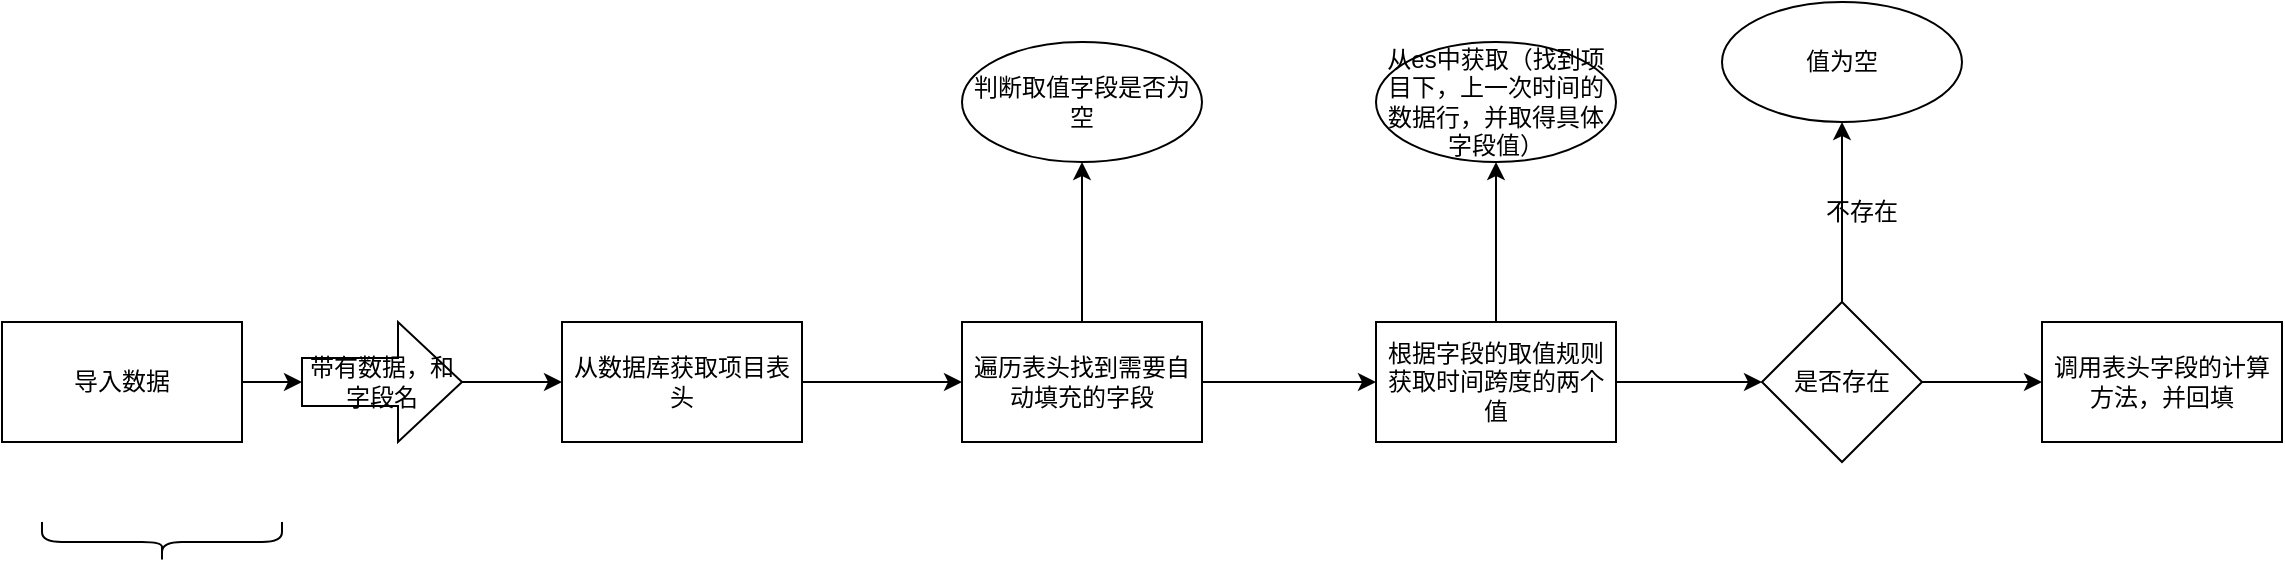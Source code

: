 <mxfile version="20.1.4" type="github">
  <diagram id="6dp3PqyZJJWyxQWhC43P" name="第 1 页">
    <mxGraphModel dx="1422" dy="786" grid="1" gridSize="10" guides="1" tooltips="1" connect="1" arrows="1" fold="1" page="1" pageScale="1" pageWidth="827" pageHeight="1169" math="0" shadow="0">
      <root>
        <mxCell id="0" />
        <mxCell id="1" parent="0" />
        <mxCell id="rUeERLIHMF86jaovQh1C-3" value="" style="edgeStyle=orthogonalEdgeStyle;rounded=0;orthogonalLoop=1;jettySize=auto;html=1;" edge="1" parent="1" source="rUeERLIHMF86jaovQh1C-1" target="rUeERLIHMF86jaovQh1C-2">
          <mxGeometry relative="1" as="geometry" />
        </mxCell>
        <mxCell id="rUeERLIHMF86jaovQh1C-1" value="导入数据" style="rounded=0;whiteSpace=wrap;html=1;" vertex="1" parent="1">
          <mxGeometry x="20" y="350" width="120" height="60" as="geometry" />
        </mxCell>
        <mxCell id="rUeERLIHMF86jaovQh1C-5" value="" style="edgeStyle=orthogonalEdgeStyle;rounded=0;orthogonalLoop=1;jettySize=auto;html=1;" edge="1" parent="1" source="rUeERLIHMF86jaovQh1C-2" target="rUeERLIHMF86jaovQh1C-4">
          <mxGeometry relative="1" as="geometry" />
        </mxCell>
        <mxCell id="rUeERLIHMF86jaovQh1C-2" value="带有数据，和字段名" style="shape=singleArrow;whiteSpace=wrap;html=1;arrowWidth=0.4;arrowSize=0.4;rounded=0;" vertex="1" parent="1">
          <mxGeometry x="170" y="350" width="80" height="60" as="geometry" />
        </mxCell>
        <mxCell id="rUeERLIHMF86jaovQh1C-8" value="" style="edgeStyle=orthogonalEdgeStyle;rounded=0;orthogonalLoop=1;jettySize=auto;html=1;" edge="1" parent="1" source="rUeERLIHMF86jaovQh1C-4" target="rUeERLIHMF86jaovQh1C-7">
          <mxGeometry relative="1" as="geometry" />
        </mxCell>
        <mxCell id="rUeERLIHMF86jaovQh1C-4" value="从数据库获取项目表头" style="whiteSpace=wrap;html=1;rounded=0;" vertex="1" parent="1">
          <mxGeometry x="300" y="350" width="120" height="60" as="geometry" />
        </mxCell>
        <mxCell id="rUeERLIHMF86jaovQh1C-10" value="" style="edgeStyle=orthogonalEdgeStyle;rounded=0;orthogonalLoop=1;jettySize=auto;html=1;" edge="1" parent="1" source="rUeERLIHMF86jaovQh1C-7" target="rUeERLIHMF86jaovQh1C-9">
          <mxGeometry relative="1" as="geometry" />
        </mxCell>
        <mxCell id="rUeERLIHMF86jaovQh1C-14" value="" style="edgeStyle=orthogonalEdgeStyle;rounded=0;orthogonalLoop=1;jettySize=auto;html=1;" edge="1" parent="1" source="rUeERLIHMF86jaovQh1C-7" target="rUeERLIHMF86jaovQh1C-13">
          <mxGeometry relative="1" as="geometry" />
        </mxCell>
        <mxCell id="rUeERLIHMF86jaovQh1C-7" value="遍历表头找到需要自动填充的字段" style="whiteSpace=wrap;html=1;rounded=0;" vertex="1" parent="1">
          <mxGeometry x="500" y="350" width="120" height="60" as="geometry" />
        </mxCell>
        <mxCell id="rUeERLIHMF86jaovQh1C-12" value="" style="edgeStyle=orthogonalEdgeStyle;rounded=0;orthogonalLoop=1;jettySize=auto;html=1;" edge="1" parent="1" source="rUeERLIHMF86jaovQh1C-9" target="rUeERLIHMF86jaovQh1C-11">
          <mxGeometry relative="1" as="geometry" />
        </mxCell>
        <mxCell id="rUeERLIHMF86jaovQh1C-21" style="edgeStyle=orthogonalEdgeStyle;rounded=0;orthogonalLoop=1;jettySize=auto;html=1;entryX=0;entryY=0.5;entryDx=0;entryDy=0;" edge="1" parent="1" source="rUeERLIHMF86jaovQh1C-9" target="rUeERLIHMF86jaovQh1C-15">
          <mxGeometry relative="1" as="geometry" />
        </mxCell>
        <mxCell id="rUeERLIHMF86jaovQh1C-9" value="根据字段的取值规则获取时间跨度的两个值" style="whiteSpace=wrap;html=1;rounded=0;" vertex="1" parent="1">
          <mxGeometry x="707" y="350" width="120" height="60" as="geometry" />
        </mxCell>
        <mxCell id="rUeERLIHMF86jaovQh1C-11" value="从es中获取（找到项目下，上一次时间的数据行，并取得具体字段值）" style="ellipse;whiteSpace=wrap;html=1;rounded=0;" vertex="1" parent="1">
          <mxGeometry x="707" y="210" width="120" height="60" as="geometry" />
        </mxCell>
        <mxCell id="rUeERLIHMF86jaovQh1C-13" value="判断取值字段是否为空" style="ellipse;whiteSpace=wrap;html=1;rounded=0;" vertex="1" parent="1">
          <mxGeometry x="500" y="210" width="120" height="60" as="geometry" />
        </mxCell>
        <mxCell id="rUeERLIHMF86jaovQh1C-23" value="" style="edgeStyle=orthogonalEdgeStyle;rounded=0;orthogonalLoop=1;jettySize=auto;html=1;" edge="1" parent="1" source="rUeERLIHMF86jaovQh1C-15" target="rUeERLIHMF86jaovQh1C-22">
          <mxGeometry relative="1" as="geometry">
            <Array as="points">
              <mxPoint x="940" y="300" />
              <mxPoint x="940" y="300" />
            </Array>
          </mxGeometry>
        </mxCell>
        <mxCell id="rUeERLIHMF86jaovQh1C-26" value="" style="edgeStyle=orthogonalEdgeStyle;rounded=0;orthogonalLoop=1;jettySize=auto;html=1;" edge="1" parent="1" source="rUeERLIHMF86jaovQh1C-15" target="rUeERLIHMF86jaovQh1C-25">
          <mxGeometry relative="1" as="geometry" />
        </mxCell>
        <mxCell id="rUeERLIHMF86jaovQh1C-15" value="是否存在" style="rhombus;whiteSpace=wrap;html=1;rounded=0;" vertex="1" parent="1">
          <mxGeometry x="900" y="340" width="80" height="80" as="geometry" />
        </mxCell>
        <mxCell id="rUeERLIHMF86jaovQh1C-22" value="值为空" style="ellipse;whiteSpace=wrap;html=1;rounded=0;" vertex="1" parent="1">
          <mxGeometry x="880" y="190" width="120" height="60" as="geometry" />
        </mxCell>
        <mxCell id="rUeERLIHMF86jaovQh1C-24" value="不存在" style="text;html=1;strokeColor=none;fillColor=none;align=center;verticalAlign=middle;whiteSpace=wrap;rounded=0;" vertex="1" parent="1">
          <mxGeometry x="920" y="280" width="60" height="30" as="geometry" />
        </mxCell>
        <mxCell id="rUeERLIHMF86jaovQh1C-25" value="调用表头字段的计算方法，并回填" style="whiteSpace=wrap;html=1;rounded=0;" vertex="1" parent="1">
          <mxGeometry x="1040" y="350" width="120" height="60" as="geometry" />
        </mxCell>
        <mxCell id="rUeERLIHMF86jaovQh1C-27" value="" style="shape=curlyBracket;whiteSpace=wrap;html=1;rounded=1;flipH=1;direction=north;" vertex="1" parent="1">
          <mxGeometry x="40" y="450" width="120" height="20" as="geometry" />
        </mxCell>
      </root>
    </mxGraphModel>
  </diagram>
</mxfile>

